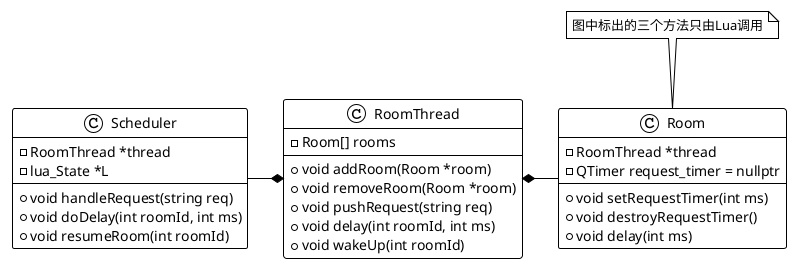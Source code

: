@startuml
!theme plain
class RoomThread {
  -Room[] rooms
  +void addRoom(Room *room)
  +void removeRoom(Room *room)
  +void pushRequest(string req)
  +void delay(int roomId, int ms)
  +void wakeUp(int roomId)
}
class Room {
  -RoomThread *thread 
  -QTimer request_timer = nullptr
  +void setRequestTimer(int ms)
  +void destroyRequestTimer()
  +void delay(int ms)
}
class Scheduler {
  -RoomThread *thread 
  -lua_State *L
  +void handleRequest(string req)
  +void doDelay(int roomId, int ms)
  +void resumeRoom(int roomId)
}

note top of Room
  图中标出的三个方法只由Lua调用
end note

Scheduler -* RoomThread
RoomThread *- Room

@enduml

